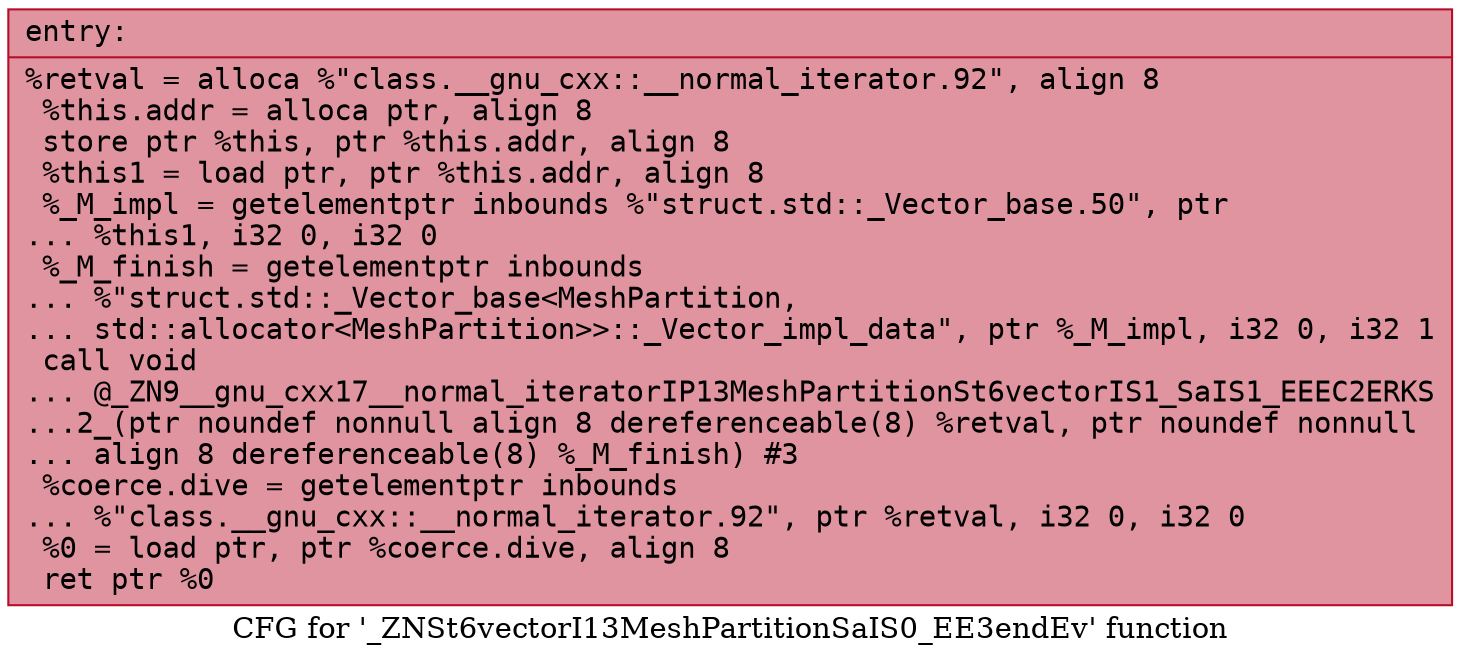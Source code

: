 digraph "CFG for '_ZNSt6vectorI13MeshPartitionSaIS0_EE3endEv' function" {
	label="CFG for '_ZNSt6vectorI13MeshPartitionSaIS0_EE3endEv' function";

	Node0x55dab4827040 [shape=record,color="#b70d28ff", style=filled, fillcolor="#b70d2870" fontname="Courier",label="{entry:\l|  %retval = alloca %\"class.__gnu_cxx::__normal_iterator.92\", align 8\l  %this.addr = alloca ptr, align 8\l  store ptr %this, ptr %this.addr, align 8\l  %this1 = load ptr, ptr %this.addr, align 8\l  %_M_impl = getelementptr inbounds %\"struct.std::_Vector_base.50\", ptr\l... %this1, i32 0, i32 0\l  %_M_finish = getelementptr inbounds\l... %\"struct.std::_Vector_base\<MeshPartition,\l... std::allocator\<MeshPartition\>\>::_Vector_impl_data\", ptr %_M_impl, i32 0, i32 1\l  call void\l... @_ZN9__gnu_cxx17__normal_iteratorIP13MeshPartitionSt6vectorIS1_SaIS1_EEEC2ERKS\l...2_(ptr noundef nonnull align 8 dereferenceable(8) %retval, ptr noundef nonnull\l... align 8 dereferenceable(8) %_M_finish) #3\l  %coerce.dive = getelementptr inbounds\l... %\"class.__gnu_cxx::__normal_iterator.92\", ptr %retval, i32 0, i32 0\l  %0 = load ptr, ptr %coerce.dive, align 8\l  ret ptr %0\l}"];
}
